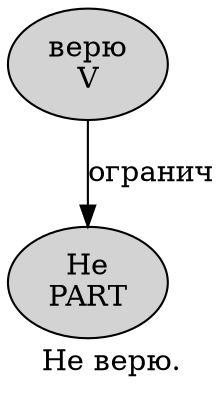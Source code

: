 digraph SENTENCE_3236 {
	graph [label="Не верю."]
	node [style=filled]
		0 [label="Не
PART" color="" fillcolor=lightgray penwidth=1 shape=ellipse]
		1 [label="верю
V" color="" fillcolor=lightgray penwidth=1 shape=ellipse]
			1 -> 0 [label="огранич"]
}